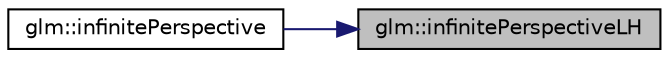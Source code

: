 digraph "glm::infinitePerspectiveLH"
{
 // LATEX_PDF_SIZE
  edge [fontname="Helvetica",fontsize="10",labelfontname="Helvetica",labelfontsize="10"];
  node [fontname="Helvetica",fontsize="10",shape=record];
  rankdir="RL";
  Node1 [label="glm::infinitePerspectiveLH",height=0.2,width=0.4,color="black", fillcolor="grey75", style="filled", fontcolor="black",tooltip=" "];
  Node1 -> Node2 [dir="back",color="midnightblue",fontsize="10",style="solid",fontname="Helvetica"];
  Node2 [label="glm::infinitePerspective",height=0.2,width=0.4,color="black", fillcolor="white", style="filled",URL="$group__gtc__matrix__transform.html#ga79f704ad91a5f0d68abd88c66c8186e5",tooltip=" "];
}
